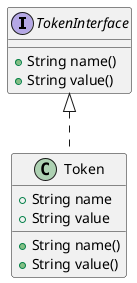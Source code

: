 @startuml
'https://plantuml.com/class-diagram

interface TokenInterface{
    + String name()
    + String value()
}

class Token{
    + String name
    + String value
    + String name()
    + String value()
}

TokenInterface<|..Token

@enduml